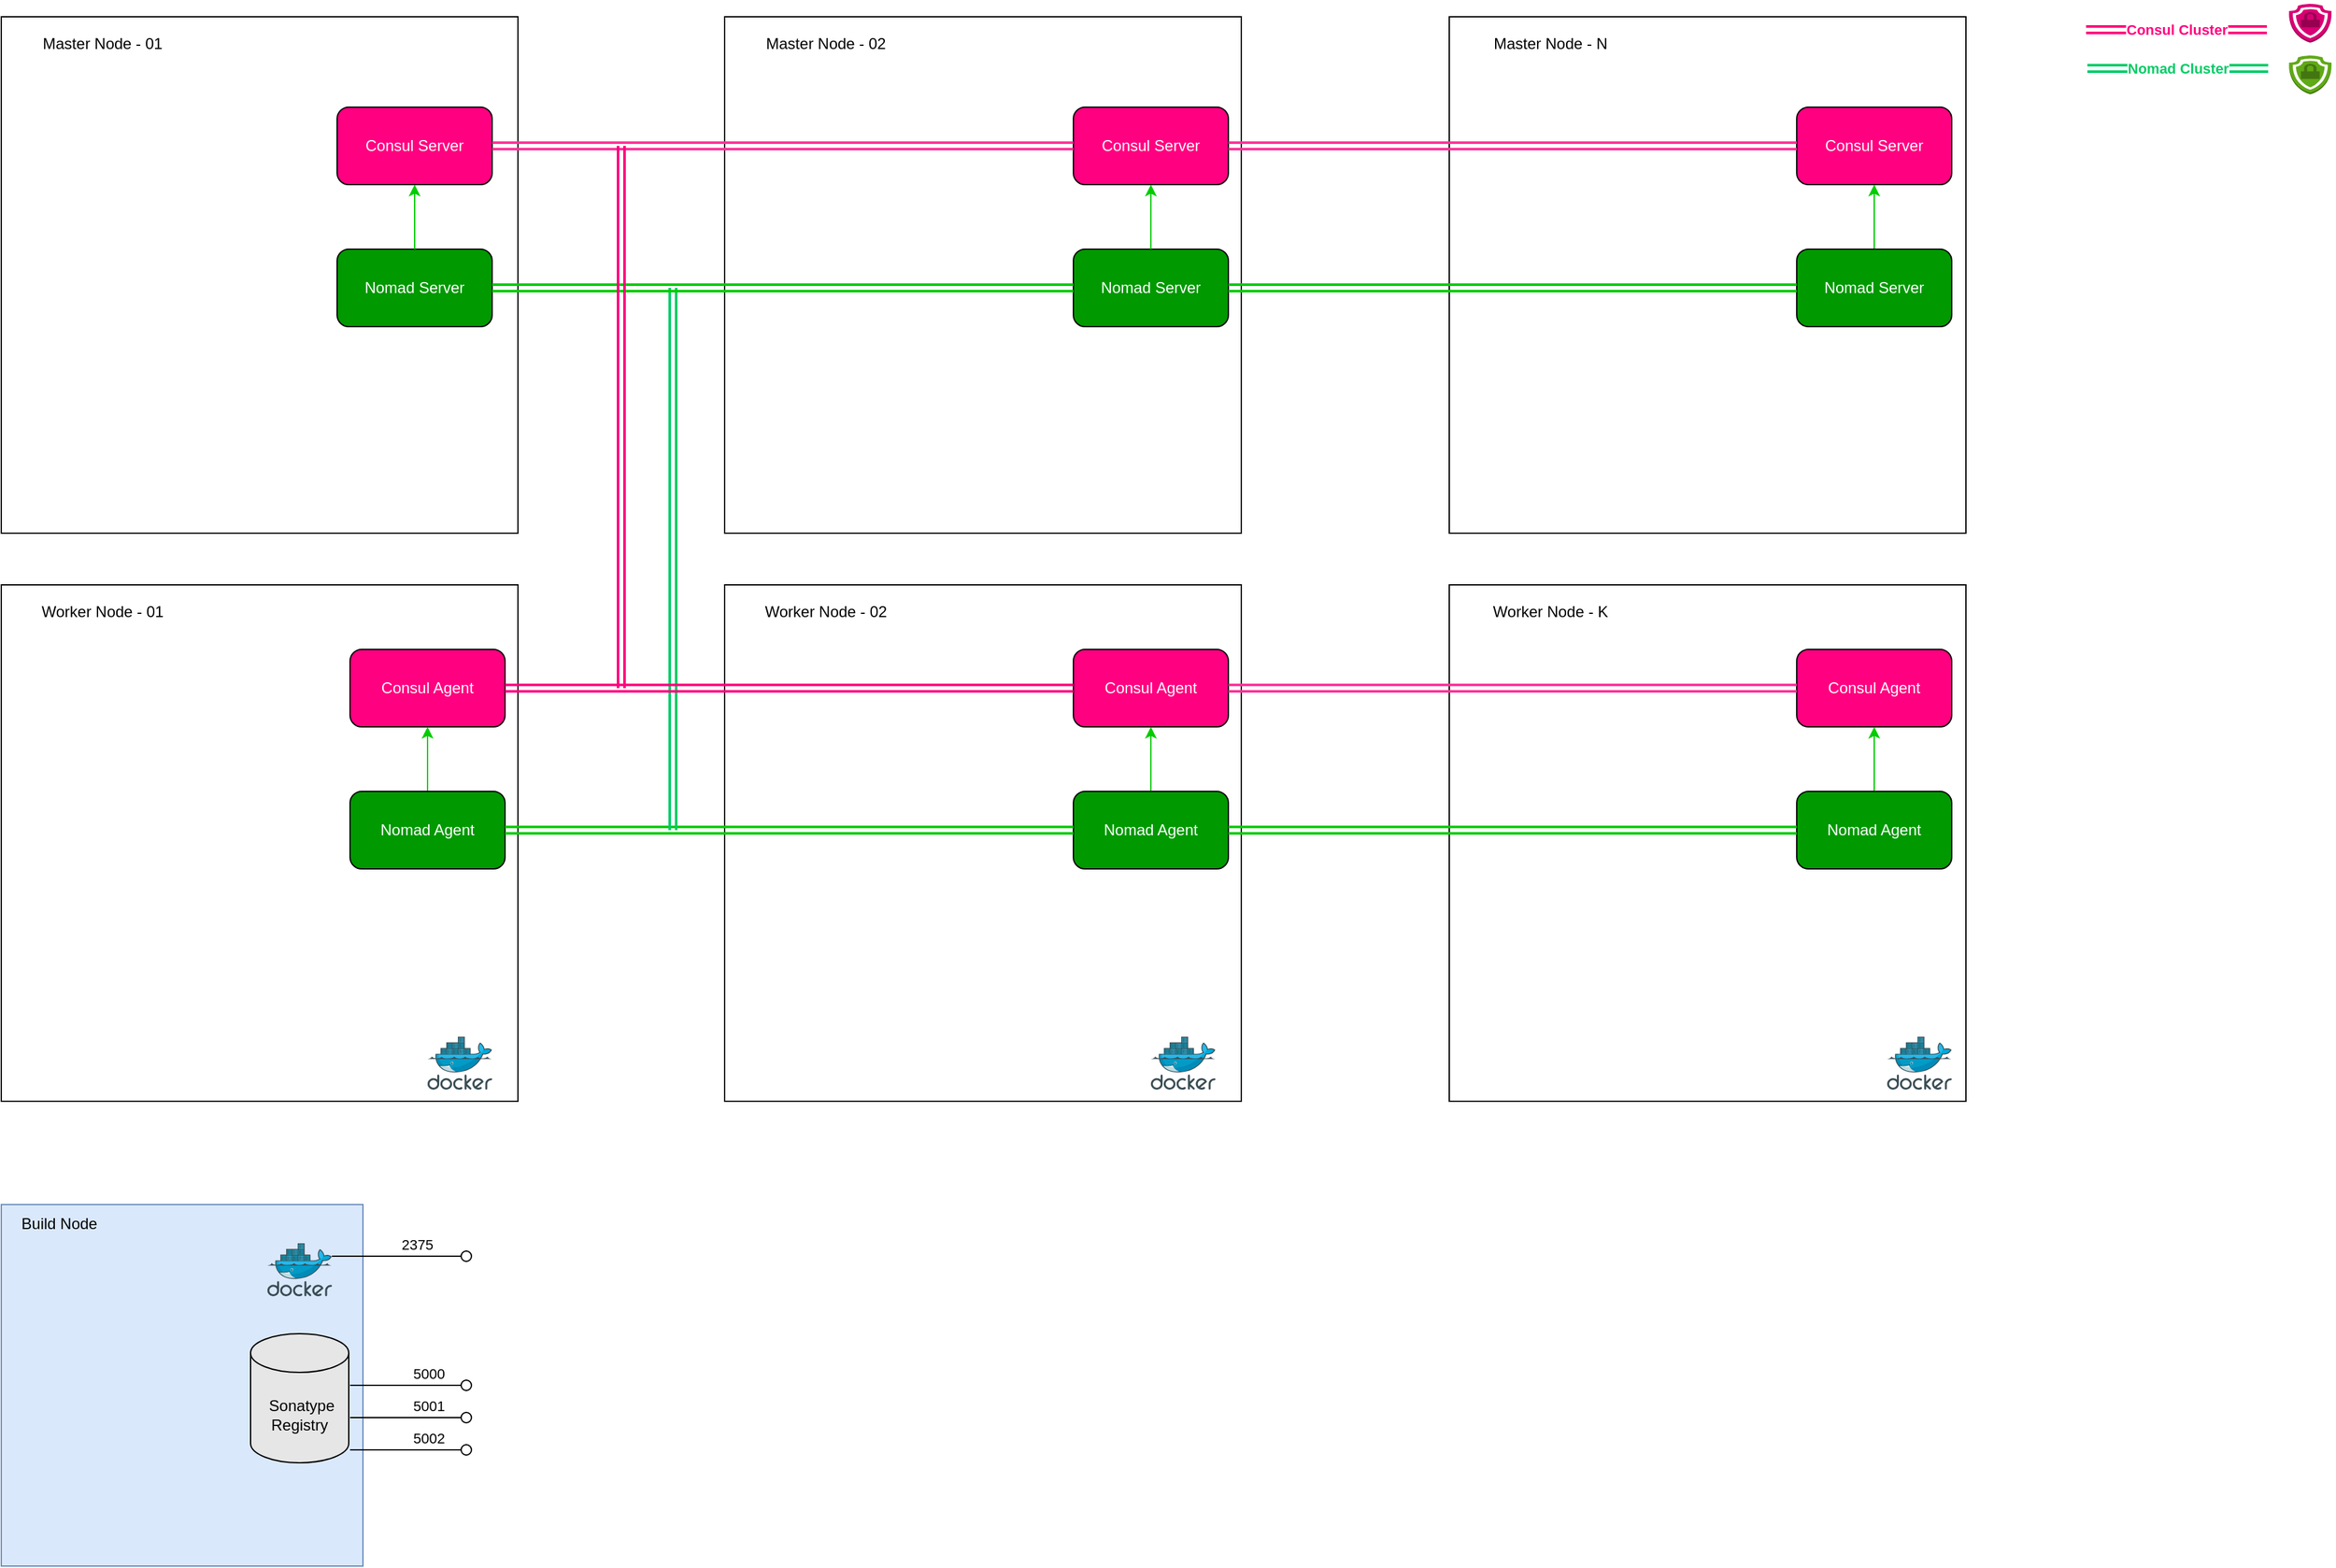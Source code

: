 <mxfile version="20.5.1" type="github">
  <diagram id="6FrJkTGqepBg1Tuwh8yL" name="Seite-1">
    <mxGraphModel dx="2163" dy="1163" grid="1" gridSize="10" guides="1" tooltips="1" connect="1" arrows="1" fold="1" page="1" pageScale="1" pageWidth="827" pageHeight="1169" math="0" shadow="0">
      <root>
        <mxCell id="0" />
        <mxCell id="1" parent="0" />
        <mxCell id="x0Fxw4ORqw18cPwXKs9--8" value="" style="group;fillColor=#E6E6E6;" parent="1" vertex="1" connectable="0">
          <mxGeometry x="40" y="960" width="280" height="280" as="geometry" />
        </mxCell>
        <mxCell id="x0Fxw4ORqw18cPwXKs9--1" value="" style="whiteSpace=wrap;html=1;aspect=fixed;fillColor=#dae8fc;strokeColor=#6c8ebf;" parent="x0Fxw4ORqw18cPwXKs9--8" vertex="1">
          <mxGeometry width="280" height="280" as="geometry" />
        </mxCell>
        <mxCell id="x0Fxw4ORqw18cPwXKs9--7" value="Build Node" style="text;html=1;strokeColor=none;fillColor=none;align=center;verticalAlign=middle;whiteSpace=wrap;rounded=0;" parent="x0Fxw4ORqw18cPwXKs9--8" vertex="1">
          <mxGeometry width="90" height="30" as="geometry" />
        </mxCell>
        <mxCell id="Fz0lCOCFPgg_8n7OzY3J-1" value="" style="sketch=0;aspect=fixed;html=1;points=[];align=center;image;fontSize=12;image=img/lib/mscae/Docker.svg;labelPosition=center;verticalLabelPosition=top;verticalAlign=bottom;labelBackgroundColor=none;" vertex="1" parent="x0Fxw4ORqw18cPwXKs9--8">
          <mxGeometry x="206" y="30" width="50" height="41" as="geometry" />
        </mxCell>
        <mxCell id="Fz0lCOCFPgg_8n7OzY3J-4" value="&lt;span style=&quot;background-color: initial;&quot;&gt;&amp;nbsp;Sonatype Registry&lt;/span&gt;" style="shape=cylinder3;whiteSpace=wrap;html=1;boundedLbl=1;backgroundOutline=1;size=15;labelBackgroundColor=none;fontColor=none;fillColor=#E6E6E6;" vertex="1" parent="x0Fxw4ORqw18cPwXKs9--8">
          <mxGeometry x="193" y="100" width="76" height="100" as="geometry" />
        </mxCell>
        <mxCell id="Fz0lCOCFPgg_8n7OzY3J-6" value="2375" style="html=1;verticalAlign=bottom;labelBackgroundColor=none;endArrow=oval;endFill=0;endSize=8;rounded=0;fontColor=none;align=left;" edge="1" parent="1">
          <mxGeometry width="160" relative="1" as="geometry">
            <mxPoint x="296" y="1000" as="sourcePoint" />
            <mxPoint x="400" y="1000" as="targetPoint" />
          </mxGeometry>
        </mxCell>
        <mxCell id="Fz0lCOCFPgg_8n7OzY3J-7" value="5000" style="html=1;verticalAlign=bottom;labelBackgroundColor=none;endArrow=oval;endFill=0;endSize=8;rounded=0;fontColor=none;align=left;" edge="1" parent="1">
          <mxGeometry x="0.048" width="160" relative="1" as="geometry">
            <mxPoint x="310" y="1100" as="sourcePoint" />
            <mxPoint x="400" y="1100" as="targetPoint" />
            <mxPoint as="offset" />
          </mxGeometry>
        </mxCell>
        <mxCell id="Fz0lCOCFPgg_8n7OzY3J-8" value="5001" style="html=1;verticalAlign=bottom;labelBackgroundColor=none;endArrow=oval;endFill=0;endSize=8;rounded=0;fontColor=none;align=left;" edge="1" parent="1">
          <mxGeometry x="0.048" width="160" relative="1" as="geometry">
            <mxPoint x="310" y="1125" as="sourcePoint" />
            <mxPoint x="400" y="1125" as="targetPoint" />
            <mxPoint as="offset" />
          </mxGeometry>
        </mxCell>
        <mxCell id="Fz0lCOCFPgg_8n7OzY3J-10" value="5002" style="html=1;verticalAlign=bottom;labelBackgroundColor=none;endArrow=oval;endFill=0;endSize=8;rounded=0;fontColor=none;align=left;" edge="1" parent="1">
          <mxGeometry x="0.048" width="160" relative="1" as="geometry">
            <mxPoint x="310" y="1150" as="sourcePoint" />
            <mxPoint x="400" y="1150" as="targetPoint" />
            <mxPoint as="offset" />
          </mxGeometry>
        </mxCell>
        <mxCell id="x0Fxw4ORqw18cPwXKs9--10" value="" style="group" parent="1" vertex="1" connectable="0">
          <mxGeometry x="120" y="360" width="1724" height="690" as="geometry" />
        </mxCell>
        <mxCell id="Fz0lCOCFPgg_8n7OzY3J-154" value="" style="group" vertex="1" connectable="0" parent="x0Fxw4ORqw18cPwXKs9--10">
          <mxGeometry x="1534" y="-330.0" width="190" height="70" as="geometry" />
        </mxCell>
        <mxCell id="Fz0lCOCFPgg_8n7OzY3J-149" value="&lt;b&gt;Consul Cluster&lt;/b&gt;" style="endArrow=classic;startArrow=classic;html=1;rounded=0;strokeColor=#FF0080;strokeWidth=2;fontColor=#FF0080;shape=link;" edge="1" parent="Fz0lCOCFPgg_8n7OzY3J-154">
          <mxGeometry width="50" height="50" relative="1" as="geometry">
            <mxPoint y="20" as="sourcePoint" />
            <mxPoint x="140" y="20" as="targetPoint" />
          </mxGeometry>
        </mxCell>
        <mxCell id="Fz0lCOCFPgg_8n7OzY3J-151" value="&lt;b&gt;Nomad Cluster&lt;/b&gt;" style="endArrow=classic;startArrow=classic;html=1;rounded=0;strokeColor=#00CC66;strokeWidth=2;fontColor=#00CC66;shape=link;" edge="1" parent="Fz0lCOCFPgg_8n7OzY3J-154">
          <mxGeometry width="50" height="50" relative="1" as="geometry">
            <mxPoint x="1" y="50" as="sourcePoint" />
            <mxPoint x="141" y="50" as="targetPoint" />
          </mxGeometry>
        </mxCell>
        <mxCell id="Fz0lCOCFPgg_8n7OzY3J-152" value="" style="outlineConnect=0;dashed=0;verticalLabelPosition=bottom;verticalAlign=top;align=center;html=1;shape=mxgraph.aws3.ssl_padlock;labelBackgroundColor=none;strokeWidth=5;fillColor=#d80073;strokeColor=#A50040;fontColor=#ffffff;" vertex="1" parent="Fz0lCOCFPgg_8n7OzY3J-154">
          <mxGeometry x="157" width="33" height="30" as="geometry" />
        </mxCell>
        <mxCell id="Fz0lCOCFPgg_8n7OzY3J-153" value="" style="outlineConnect=0;dashed=0;verticalLabelPosition=bottom;verticalAlign=top;align=center;html=1;shape=mxgraph.aws3.ssl_padlock;fillColor=#60a917;labelBackgroundColor=#FFFFCC;strokeColor=#2D7600;strokeWidth=5;fontColor=#ffffff;" vertex="1" parent="Fz0lCOCFPgg_8n7OzY3J-154">
          <mxGeometry x="157" y="40" width="33" height="30" as="geometry" />
        </mxCell>
        <mxCell id="Fz0lCOCFPgg_8n7OzY3J-45" value="" style="group" vertex="1" connectable="0" parent="1">
          <mxGeometry x="40" y="480" width="400" height="400" as="geometry" />
        </mxCell>
        <mxCell id="Fz0lCOCFPgg_8n7OzY3J-46" value="" style="whiteSpace=wrap;html=1;aspect=fixed;" vertex="1" parent="Fz0lCOCFPgg_8n7OzY3J-45">
          <mxGeometry width="400" height="400" as="geometry" />
        </mxCell>
        <mxCell id="Fz0lCOCFPgg_8n7OzY3J-47" value="Worker Node - 01" style="text;html=1;strokeColor=none;fillColor=none;align=center;verticalAlign=middle;whiteSpace=wrap;rounded=0;" vertex="1" parent="Fz0lCOCFPgg_8n7OzY3J-45">
          <mxGeometry width="157.143" height="42.857" as="geometry" />
        </mxCell>
        <mxCell id="Fz0lCOCFPgg_8n7OzY3J-60" value="" style="sketch=0;aspect=fixed;html=1;points=[];align=center;image;fontSize=12;image=img/lib/mscae/Docker.svg;labelPosition=center;verticalLabelPosition=top;verticalAlign=bottom;labelBackgroundColor=none;" vertex="1" parent="Fz0lCOCFPgg_8n7OzY3J-45">
          <mxGeometry x="330" y="350" width="50" height="41" as="geometry" />
        </mxCell>
        <mxCell id="Fz0lCOCFPgg_8n7OzY3J-77" value="Consul Agent" style="rounded=1;whiteSpace=wrap;html=1;labelBackgroundColor=none;fontColor=#FFFFFF;fillColor=#FF0080;" vertex="1" parent="Fz0lCOCFPgg_8n7OzY3J-45">
          <mxGeometry x="270" y="50" width="120" height="60" as="geometry" />
        </mxCell>
        <mxCell id="Fz0lCOCFPgg_8n7OzY3J-132" style="edgeStyle=orthogonalEdgeStyle;rounded=0;orthogonalLoop=1;jettySize=auto;html=1;exitX=0.5;exitY=0;exitDx=0;exitDy=0;strokeColor=#00CC00;fontColor=#00CC00;" edge="1" parent="Fz0lCOCFPgg_8n7OzY3J-45" source="Fz0lCOCFPgg_8n7OzY3J-88" target="Fz0lCOCFPgg_8n7OzY3J-77">
          <mxGeometry relative="1" as="geometry" />
        </mxCell>
        <mxCell id="Fz0lCOCFPgg_8n7OzY3J-88" value="Nomad Agent" style="rounded=1;whiteSpace=wrap;html=1;labelBackgroundColor=none;fontColor=#FFFFFF;fillColor=#009900;" vertex="1" parent="Fz0lCOCFPgg_8n7OzY3J-45">
          <mxGeometry x="270" y="160" width="120" height="60" as="geometry" />
        </mxCell>
        <mxCell id="Fz0lCOCFPgg_8n7OzY3J-48" value="" style="group" vertex="1" connectable="0" parent="1">
          <mxGeometry x="600" y="40" width="400" height="430" as="geometry" />
        </mxCell>
        <mxCell id="Fz0lCOCFPgg_8n7OzY3J-49" value="" style="whiteSpace=wrap;html=1;aspect=fixed;" vertex="1" parent="Fz0lCOCFPgg_8n7OzY3J-48">
          <mxGeometry width="400" height="400" as="geometry" />
        </mxCell>
        <mxCell id="Fz0lCOCFPgg_8n7OzY3J-50" value="Master Node - 02" style="text;html=1;strokeColor=none;fillColor=none;align=center;verticalAlign=middle;whiteSpace=wrap;rounded=0;" vertex="1" parent="Fz0lCOCFPgg_8n7OzY3J-48">
          <mxGeometry width="157.143" height="42.857" as="geometry" />
        </mxCell>
        <mxCell id="Fz0lCOCFPgg_8n7OzY3J-67" value="Consul Server" style="rounded=1;whiteSpace=wrap;html=1;labelBackgroundColor=none;fontColor=#FFFFFF;fillColor=#FF0080;" vertex="1" parent="Fz0lCOCFPgg_8n7OzY3J-48">
          <mxGeometry x="270" y="70" width="120" height="60" as="geometry" />
        </mxCell>
        <mxCell id="Fz0lCOCFPgg_8n7OzY3J-86" value="Nomad Server" style="rounded=1;whiteSpace=wrap;html=1;labelBackgroundColor=none;fontColor=#FFFFFF;fillColor=#009900;" vertex="1" parent="Fz0lCOCFPgg_8n7OzY3J-48">
          <mxGeometry x="270" y="180" width="120" height="60" as="geometry" />
        </mxCell>
        <mxCell id="Fz0lCOCFPgg_8n7OzY3J-123" style="edgeStyle=orthogonalEdgeStyle;rounded=0;orthogonalLoop=1;jettySize=auto;html=1;exitX=0.5;exitY=0;exitDx=0;exitDy=0;fontColor=#FFFFFF;strokeColor=#00CC00;" edge="1" parent="Fz0lCOCFPgg_8n7OzY3J-48" source="Fz0lCOCFPgg_8n7OzY3J-86" target="Fz0lCOCFPgg_8n7OzY3J-67">
          <mxGeometry relative="1" as="geometry" />
        </mxCell>
        <mxCell id="Fz0lCOCFPgg_8n7OzY3J-51" value="" style="group" vertex="1" connectable="0" parent="1">
          <mxGeometry x="1161" y="40" width="400" height="400" as="geometry" />
        </mxCell>
        <mxCell id="Fz0lCOCFPgg_8n7OzY3J-52" value="" style="whiteSpace=wrap;html=1;aspect=fixed;" vertex="1" parent="Fz0lCOCFPgg_8n7OzY3J-51">
          <mxGeometry width="400" height="400" as="geometry" />
        </mxCell>
        <mxCell id="Fz0lCOCFPgg_8n7OzY3J-53" value="Master Node - N" style="text;html=1;strokeColor=none;fillColor=none;align=center;verticalAlign=middle;whiteSpace=wrap;rounded=0;" vertex="1" parent="Fz0lCOCFPgg_8n7OzY3J-51">
          <mxGeometry width="157.143" height="42.857" as="geometry" />
        </mxCell>
        <mxCell id="Fz0lCOCFPgg_8n7OzY3J-68" value="Consul Server" style="rounded=1;whiteSpace=wrap;html=1;labelBackgroundColor=none;fontColor=#FFFFFF;fillColor=#FF0080;" vertex="1" parent="Fz0lCOCFPgg_8n7OzY3J-51">
          <mxGeometry x="269" y="70" width="120" height="60" as="geometry" />
        </mxCell>
        <mxCell id="Fz0lCOCFPgg_8n7OzY3J-124" style="edgeStyle=orthogonalEdgeStyle;rounded=0;orthogonalLoop=1;jettySize=auto;html=1;exitX=0.5;exitY=0;exitDx=0;exitDy=0;fontColor=#FFFFFF;strokeColor=#00CC00;" edge="1" parent="Fz0lCOCFPgg_8n7OzY3J-51" source="Fz0lCOCFPgg_8n7OzY3J-87" target="Fz0lCOCFPgg_8n7OzY3J-68">
          <mxGeometry relative="1" as="geometry" />
        </mxCell>
        <mxCell id="Fz0lCOCFPgg_8n7OzY3J-87" value="Nomad Server" style="rounded=1;whiteSpace=wrap;html=1;labelBackgroundColor=none;fontColor=#FFFFFF;fillColor=#009900;" vertex="1" parent="Fz0lCOCFPgg_8n7OzY3J-51">
          <mxGeometry x="269" y="180" width="120" height="60" as="geometry" />
        </mxCell>
        <mxCell id="Fz0lCOCFPgg_8n7OzY3J-54" value="" style="group" vertex="1" connectable="0" parent="1">
          <mxGeometry x="600" y="480" width="400" height="400" as="geometry" />
        </mxCell>
        <mxCell id="Fz0lCOCFPgg_8n7OzY3J-55" value="" style="whiteSpace=wrap;html=1;aspect=fixed;" vertex="1" parent="Fz0lCOCFPgg_8n7OzY3J-54">
          <mxGeometry width="400" height="400" as="geometry" />
        </mxCell>
        <mxCell id="Fz0lCOCFPgg_8n7OzY3J-56" value="Worker Node - 02" style="text;html=1;strokeColor=none;fillColor=none;align=center;verticalAlign=middle;whiteSpace=wrap;rounded=0;" vertex="1" parent="Fz0lCOCFPgg_8n7OzY3J-54">
          <mxGeometry width="157.143" height="42.857" as="geometry" />
        </mxCell>
        <mxCell id="Fz0lCOCFPgg_8n7OzY3J-61" value="" style="sketch=0;aspect=fixed;html=1;points=[];align=center;image;fontSize=12;image=img/lib/mscae/Docker.svg;labelPosition=center;verticalLabelPosition=top;verticalAlign=bottom;labelBackgroundColor=none;" vertex="1" parent="Fz0lCOCFPgg_8n7OzY3J-54">
          <mxGeometry x="330" y="350" width="50" height="41" as="geometry" />
        </mxCell>
        <mxCell id="Fz0lCOCFPgg_8n7OzY3J-84" value="Consul Agent" style="rounded=1;whiteSpace=wrap;html=1;labelBackgroundColor=none;fontColor=#FFFFFF;fillColor=#FF0080;" vertex="1" parent="Fz0lCOCFPgg_8n7OzY3J-54">
          <mxGeometry x="270" y="50" width="120" height="60" as="geometry" />
        </mxCell>
        <mxCell id="Fz0lCOCFPgg_8n7OzY3J-133" style="edgeStyle=orthogonalEdgeStyle;rounded=0;orthogonalLoop=1;jettySize=auto;html=1;exitX=0.5;exitY=0;exitDx=0;exitDy=0;strokeColor=#00CC00;fontColor=#00CC00;" edge="1" parent="Fz0lCOCFPgg_8n7OzY3J-54" source="Fz0lCOCFPgg_8n7OzY3J-101" target="Fz0lCOCFPgg_8n7OzY3J-84">
          <mxGeometry relative="1" as="geometry" />
        </mxCell>
        <mxCell id="Fz0lCOCFPgg_8n7OzY3J-101" value="Nomad Agent" style="rounded=1;whiteSpace=wrap;html=1;labelBackgroundColor=none;fontColor=#FFFFFF;fillColor=#009900;" vertex="1" parent="Fz0lCOCFPgg_8n7OzY3J-54">
          <mxGeometry x="270" y="160" width="120" height="60" as="geometry" />
        </mxCell>
        <mxCell id="Fz0lCOCFPgg_8n7OzY3J-57" value="" style="group" vertex="1" connectable="0" parent="1">
          <mxGeometry x="1161" y="480" width="400" height="400" as="geometry" />
        </mxCell>
        <mxCell id="Fz0lCOCFPgg_8n7OzY3J-58" value="" style="whiteSpace=wrap;html=1;aspect=fixed;" vertex="1" parent="Fz0lCOCFPgg_8n7OzY3J-57">
          <mxGeometry width="400" height="400" as="geometry" />
        </mxCell>
        <mxCell id="Fz0lCOCFPgg_8n7OzY3J-59" value="Worker Node - K" style="text;html=1;strokeColor=none;fillColor=none;align=center;verticalAlign=middle;whiteSpace=wrap;rounded=0;" vertex="1" parent="Fz0lCOCFPgg_8n7OzY3J-57">
          <mxGeometry width="157.143" height="42.857" as="geometry" />
        </mxCell>
        <mxCell id="Fz0lCOCFPgg_8n7OzY3J-62" value="" style="sketch=0;aspect=fixed;html=1;points=[];align=center;image;fontSize=12;image=img/lib/mscae/Docker.svg;labelPosition=center;verticalLabelPosition=top;verticalAlign=bottom;labelBackgroundColor=none;" vertex="1" parent="Fz0lCOCFPgg_8n7OzY3J-57">
          <mxGeometry x="339" y="350" width="50" height="41" as="geometry" />
        </mxCell>
        <mxCell id="Fz0lCOCFPgg_8n7OzY3J-83" value="Consul Agent" style="rounded=1;whiteSpace=wrap;html=1;labelBackgroundColor=none;fontColor=#FFFFFF;fillColor=#FF0080;" vertex="1" parent="Fz0lCOCFPgg_8n7OzY3J-57">
          <mxGeometry x="269" y="50" width="120" height="60" as="geometry" />
        </mxCell>
        <mxCell id="Fz0lCOCFPgg_8n7OzY3J-134" style="edgeStyle=orthogonalEdgeStyle;rounded=0;orthogonalLoop=1;jettySize=auto;html=1;exitX=0.5;exitY=0;exitDx=0;exitDy=0;strokeColor=#00CC00;fontColor=#00CC00;" edge="1" parent="Fz0lCOCFPgg_8n7OzY3J-57" source="Fz0lCOCFPgg_8n7OzY3J-102" target="Fz0lCOCFPgg_8n7OzY3J-83">
          <mxGeometry relative="1" as="geometry" />
        </mxCell>
        <mxCell id="Fz0lCOCFPgg_8n7OzY3J-102" value="Nomad Agent" style="rounded=1;whiteSpace=wrap;html=1;labelBackgroundColor=none;fontColor=#FFFFFF;fillColor=#009900;" vertex="1" parent="Fz0lCOCFPgg_8n7OzY3J-57">
          <mxGeometry x="269" y="160" width="120" height="60" as="geometry" />
        </mxCell>
        <mxCell id="Fz0lCOCFPgg_8n7OzY3J-138" style="edgeStyle=orthogonalEdgeStyle;shape=link;rounded=0;orthogonalLoop=1;jettySize=auto;html=1;strokeColor=#FF3399;strokeWidth=2;fontColor=#00CC00;" edge="1" parent="1" source="Fz0lCOCFPgg_8n7OzY3J-67" target="Fz0lCOCFPgg_8n7OzY3J-68">
          <mxGeometry relative="1" as="geometry" />
        </mxCell>
        <mxCell id="Fz0lCOCFPgg_8n7OzY3J-140" style="edgeStyle=orthogonalEdgeStyle;shape=link;rounded=0;orthogonalLoop=1;jettySize=auto;html=1;strokeColor=#FF3399;strokeWidth=2;fontColor=#00CC00;" edge="1" parent="1" source="Fz0lCOCFPgg_8n7OzY3J-84" target="Fz0lCOCFPgg_8n7OzY3J-83">
          <mxGeometry relative="1" as="geometry" />
        </mxCell>
        <mxCell id="Fz0lCOCFPgg_8n7OzY3J-141" style="edgeStyle=orthogonalEdgeStyle;shape=link;rounded=0;orthogonalLoop=1;jettySize=auto;html=1;strokeColor=#00CC00;strokeWidth=2;fontColor=#00CC00;" edge="1" parent="1" source="Fz0lCOCFPgg_8n7OzY3J-88" target="Fz0lCOCFPgg_8n7OzY3J-101">
          <mxGeometry relative="1" as="geometry" />
        </mxCell>
        <mxCell id="Fz0lCOCFPgg_8n7OzY3J-142" style="edgeStyle=orthogonalEdgeStyle;shape=link;rounded=0;orthogonalLoop=1;jettySize=auto;html=1;strokeColor=#00CC00;strokeWidth=2;fontColor=#00CC00;" edge="1" parent="1" source="Fz0lCOCFPgg_8n7OzY3J-101" target="Fz0lCOCFPgg_8n7OzY3J-102">
          <mxGeometry relative="1" as="geometry" />
        </mxCell>
        <mxCell id="Fz0lCOCFPgg_8n7OzY3J-144" style="edgeStyle=orthogonalEdgeStyle;shape=link;rounded=0;orthogonalLoop=1;jettySize=auto;html=1;strokeColor=#00CC00;strokeWidth=2;fontColor=#00CC00;" edge="1" parent="1" source="Fz0lCOCFPgg_8n7OzY3J-86" target="Fz0lCOCFPgg_8n7OzY3J-87">
          <mxGeometry relative="1" as="geometry" />
        </mxCell>
        <mxCell id="x0Fxw4ORqw18cPwXKs9--3" value="" style="whiteSpace=wrap;html=1;aspect=fixed;" parent="1" vertex="1">
          <mxGeometry x="40" y="40" width="400" height="400" as="geometry" />
        </mxCell>
        <mxCell id="x0Fxw4ORqw18cPwXKs9--9" value="Master Node - 01" style="text;html=1;strokeColor=none;fillColor=none;align=center;verticalAlign=middle;whiteSpace=wrap;rounded=0;" parent="1" vertex="1">
          <mxGeometry x="40" y="40" width="157.143" height="42.857" as="geometry" />
        </mxCell>
        <mxCell id="Fz0lCOCFPgg_8n7OzY3J-66" value="Consul Server" style="rounded=1;whiteSpace=wrap;html=1;labelBackgroundColor=none;fontColor=#FFFFFF;fillColor=#FF0080;" vertex="1" parent="1">
          <mxGeometry x="300" y="110" width="120" height="60" as="geometry" />
        </mxCell>
        <mxCell id="Fz0lCOCFPgg_8n7OzY3J-85" value="Nomad Server" style="rounded=1;whiteSpace=wrap;html=1;labelBackgroundColor=none;fontColor=#FFFFFF;fillColor=#009900;" vertex="1" parent="1">
          <mxGeometry x="300" y="220" width="120" height="60" as="geometry" />
        </mxCell>
        <mxCell id="Fz0lCOCFPgg_8n7OzY3J-122" style="edgeStyle=orthogonalEdgeStyle;rounded=0;orthogonalLoop=1;jettySize=auto;html=1;fontColor=#FFFFFF;strokeColor=#00CC00;" edge="1" parent="1" source="Fz0lCOCFPgg_8n7OzY3J-85" target="Fz0lCOCFPgg_8n7OzY3J-66">
          <mxGeometry relative="1" as="geometry" />
        </mxCell>
        <mxCell id="Fz0lCOCFPgg_8n7OzY3J-148" value="" style="endArrow=classic;startArrow=classic;html=1;rounded=0;strokeColor=#00CC66;strokeWidth=2;fontColor=#00CC00;shape=link;" edge="1" parent="1">
          <mxGeometry width="50" height="50" relative="1" as="geometry">
            <mxPoint x="560" y="670" as="sourcePoint" />
            <mxPoint x="560" y="250" as="targetPoint" />
          </mxGeometry>
        </mxCell>
        <mxCell id="Fz0lCOCFPgg_8n7OzY3J-137" style="edgeStyle=orthogonalEdgeStyle;rounded=0;orthogonalLoop=1;jettySize=auto;html=1;strokeColor=#FF3399;fontColor=#00CC00;strokeWidth=2;shape=link;" edge="1" parent="1" source="Fz0lCOCFPgg_8n7OzY3J-66" target="Fz0lCOCFPgg_8n7OzY3J-67">
          <mxGeometry relative="1" as="geometry" />
        </mxCell>
        <mxCell id="Fz0lCOCFPgg_8n7OzY3J-143" style="edgeStyle=orthogonalEdgeStyle;shape=link;rounded=0;orthogonalLoop=1;jettySize=auto;html=1;strokeColor=#00CC00;strokeWidth=2;fontColor=#00CC00;" edge="1" parent="1" source="Fz0lCOCFPgg_8n7OzY3J-85" target="Fz0lCOCFPgg_8n7OzY3J-86">
          <mxGeometry relative="1" as="geometry" />
        </mxCell>
        <mxCell id="Fz0lCOCFPgg_8n7OzY3J-146" style="edgeStyle=orthogonalEdgeStyle;shape=link;rounded=0;orthogonalLoop=1;jettySize=auto;html=1;strokeColor=#FF0080;strokeWidth=2;fontColor=#00CC00;" edge="1" parent="1" source="Fz0lCOCFPgg_8n7OzY3J-77" target="Fz0lCOCFPgg_8n7OzY3J-84">
          <mxGeometry relative="1" as="geometry" />
        </mxCell>
        <mxCell id="Fz0lCOCFPgg_8n7OzY3J-147" value="" style="endArrow=classic;startArrow=classic;html=1;rounded=0;strokeColor=#FF0080;strokeWidth=2;fontColor=#00CC00;shape=link;" edge="1" parent="1">
          <mxGeometry width="50" height="50" relative="1" as="geometry">
            <mxPoint x="520" y="560" as="sourcePoint" />
            <mxPoint x="520" y="140" as="targetPoint" />
          </mxGeometry>
        </mxCell>
      </root>
    </mxGraphModel>
  </diagram>
</mxfile>
